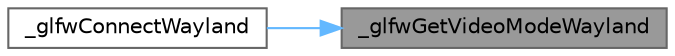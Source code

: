 digraph "_glfwGetVideoModeWayland"
{
 // LATEX_PDF_SIZE
  bgcolor="transparent";
  edge [fontname=Helvetica,fontsize=10,labelfontname=Helvetica,labelfontsize=10];
  node [fontname=Helvetica,fontsize=10,shape=box,height=0.2,width=0.4];
  rankdir="RL";
  Node1 [id="Node000001",label="_glfwGetVideoModeWayland",height=0.2,width=0.4,color="gray40", fillcolor="grey60", style="filled", fontcolor="black",tooltip=" "];
  Node1 -> Node2 [id="edge3_Node000001_Node000002",dir="back",color="steelblue1",style="solid",tooltip=" "];
  Node2 [id="Node000002",label="_glfwConnectWayland",height=0.2,width=0.4,color="grey40", fillcolor="white", style="filled",URL="$_classes_2lib_2external_2glfw_2src_2wl__init_8c.html#aa808bd5a1ba23557d20738142c2066e7",tooltip=" "];
}
